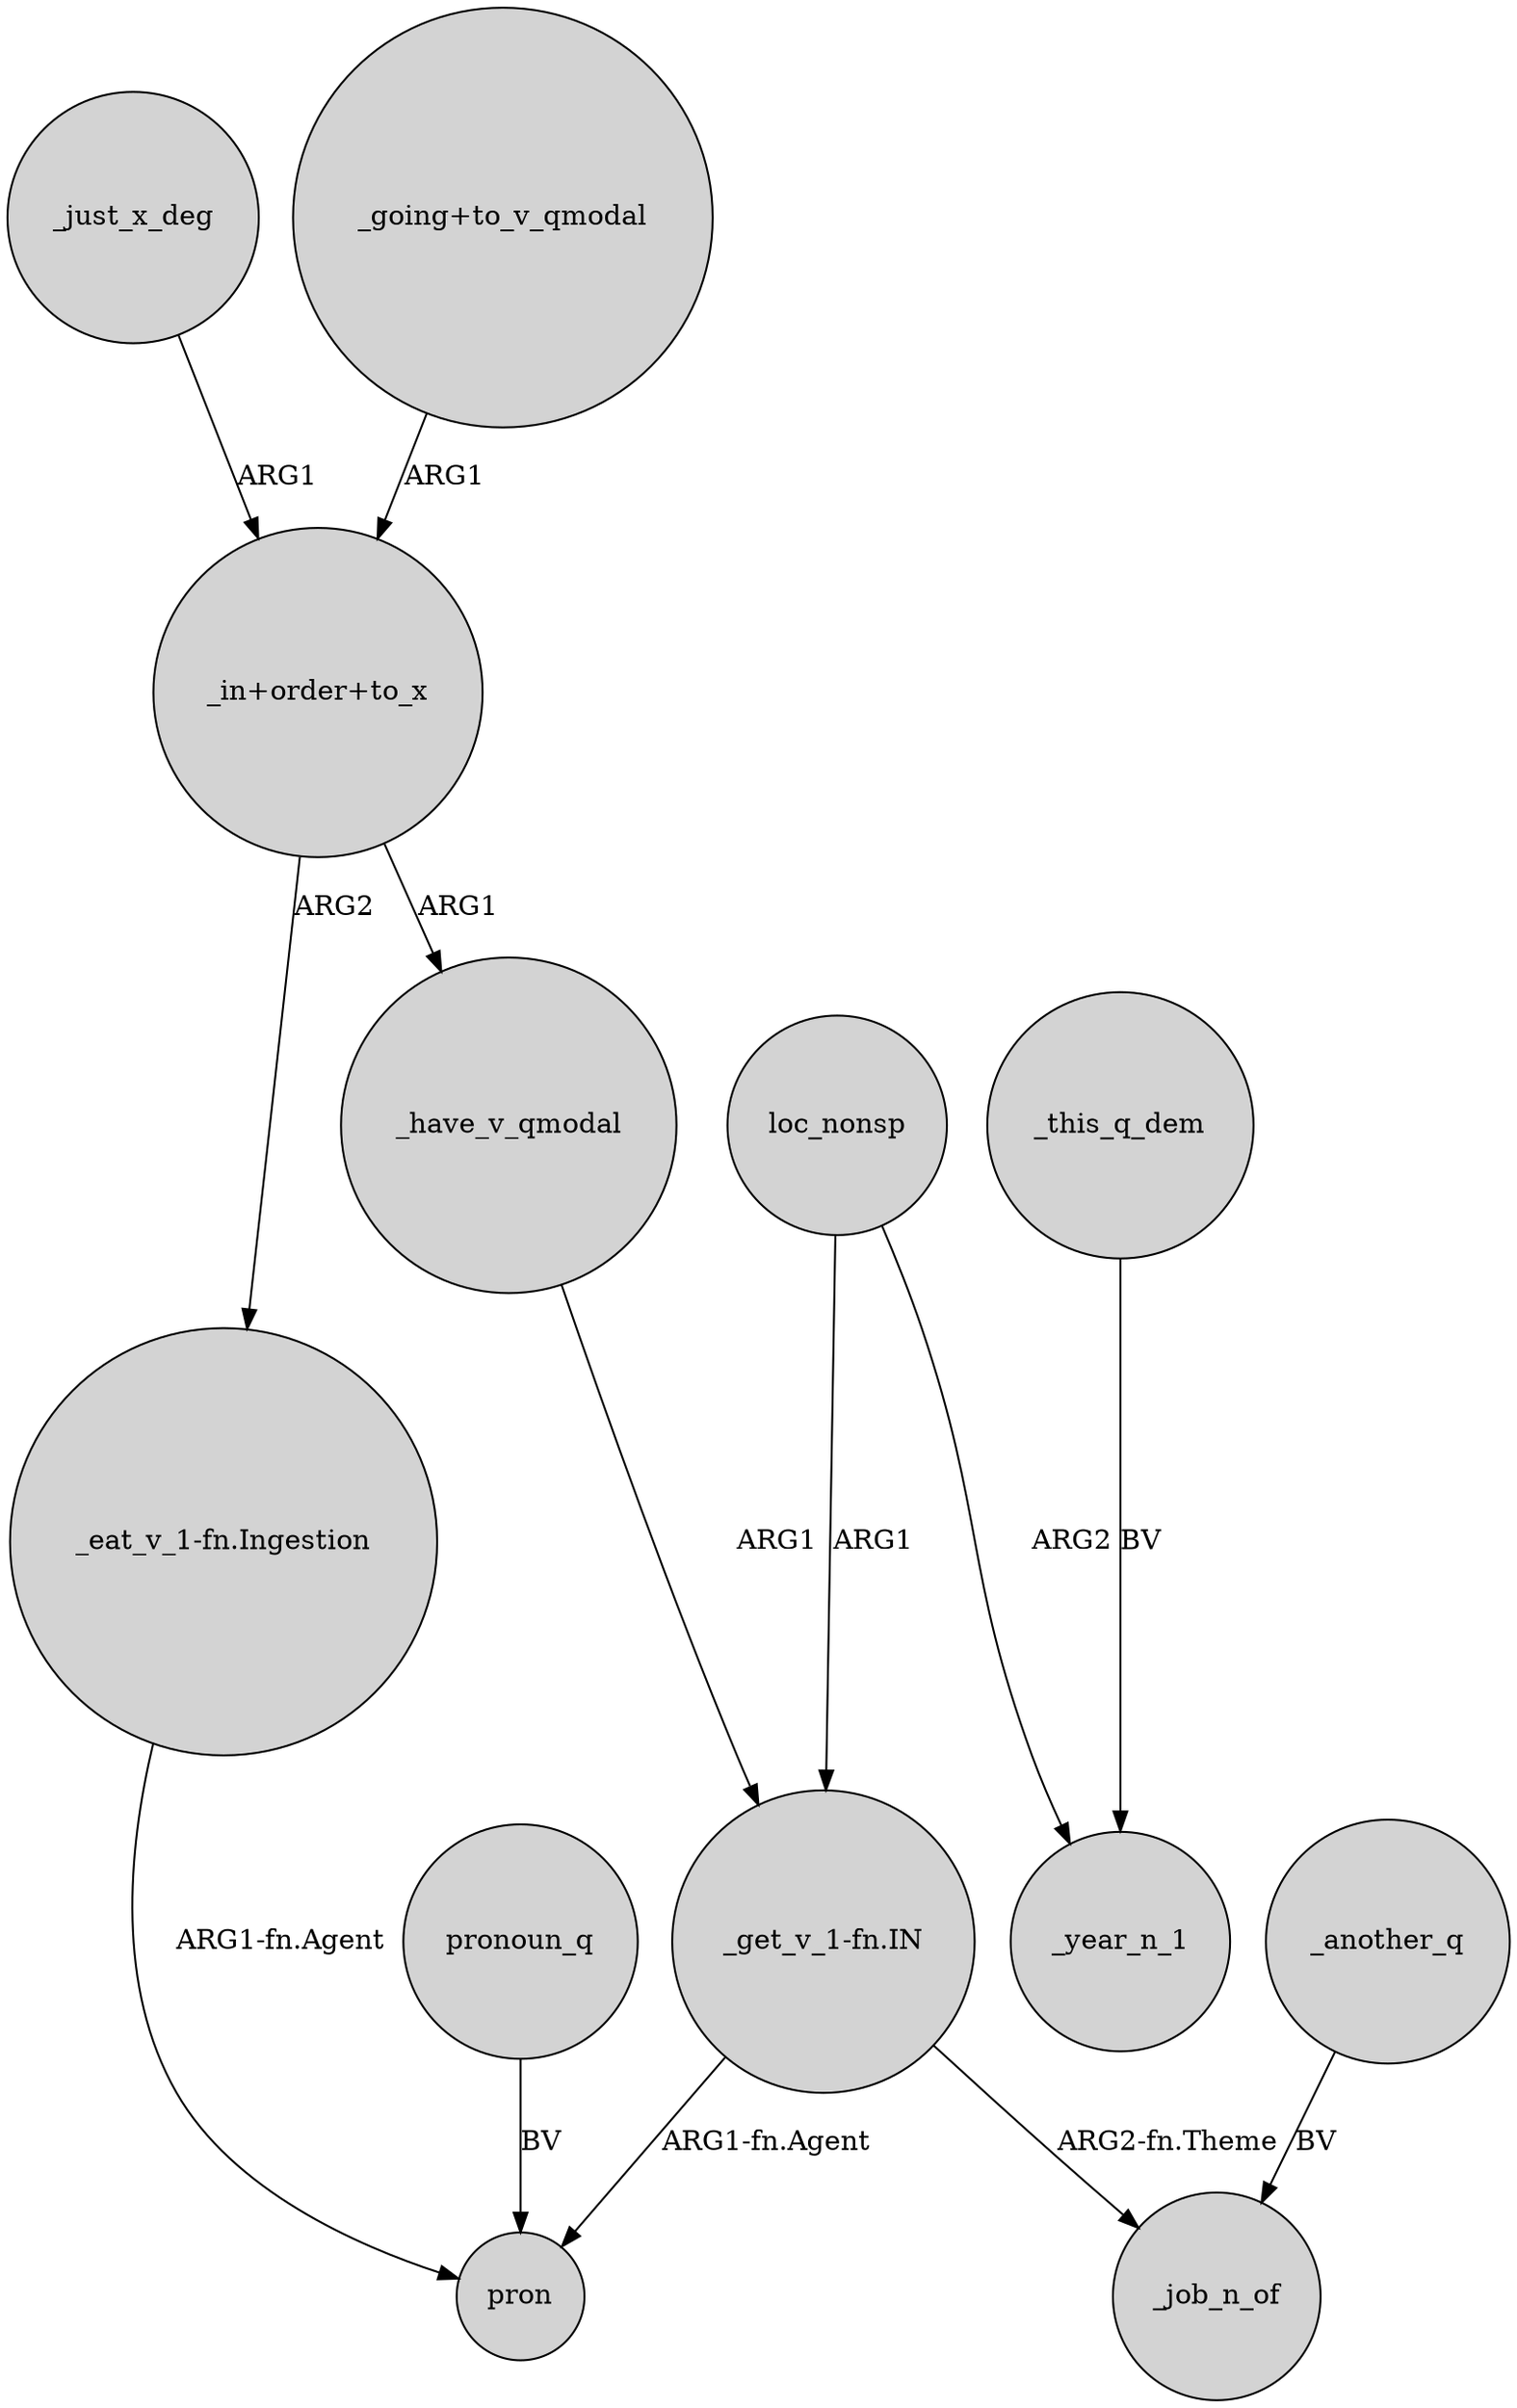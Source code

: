 digraph {
	node [shape=circle style=filled]
	_just_x_deg -> "_in+order+to_x" [label=ARG1]
	"_in+order+to_x" -> "_eat_v_1-fn.Ingestion" [label=ARG2]
	"_get_v_1-fn.IN" -> _job_n_of [label="ARG2-fn.Theme"]
	"_going+to_v_qmodal" -> "_in+order+to_x" [label=ARG1]
	_have_v_qmodal -> "_get_v_1-fn.IN" [label=ARG1]
	"_get_v_1-fn.IN" -> pron [label="ARG1-fn.Agent"]
	"_eat_v_1-fn.Ingestion" -> pron [label="ARG1-fn.Agent"]
	loc_nonsp -> "_get_v_1-fn.IN" [label=ARG1]
	loc_nonsp -> _year_n_1 [label=ARG2]
	"_in+order+to_x" -> _have_v_qmodal [label=ARG1]
	_this_q_dem -> _year_n_1 [label=BV]
	_another_q -> _job_n_of [label=BV]
	pronoun_q -> pron [label=BV]
}
